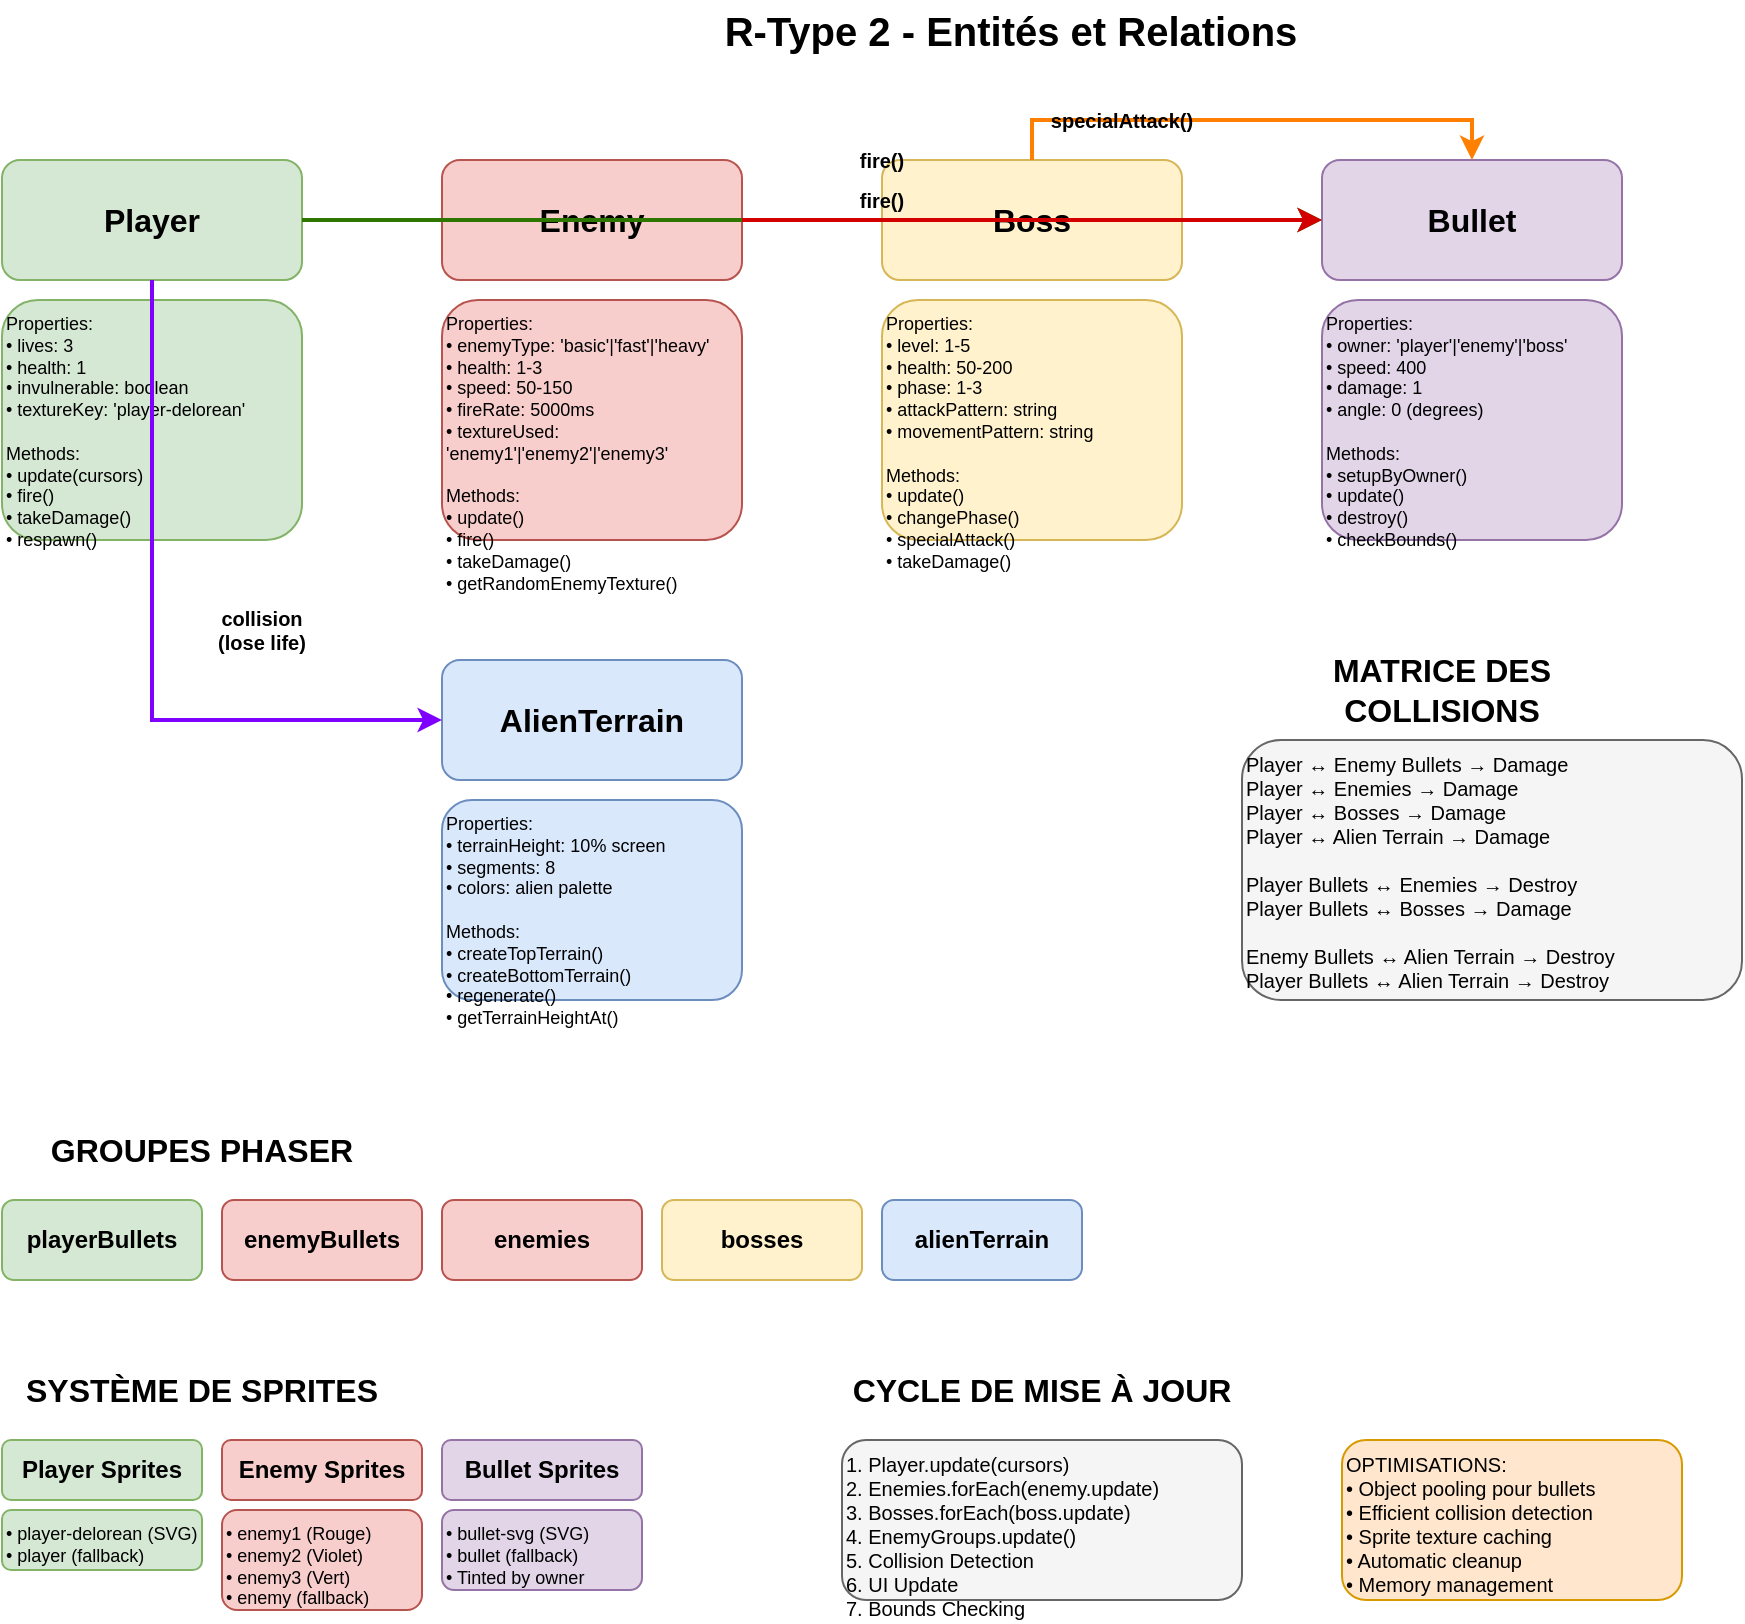 <mxfile version="22.1.16" type="device">
  <diagram name="Entités et Relations" id="entities-relations">
    <mxGraphModel dx="1422" dy="794" grid="1" gridSize="10" guides="1" tooltips="1" connect="1" arrows="1" fold="1" page="1" pageScale="1" pageWidth="1169" pageHeight="827" math="0" shadow="0">
      <root>
        <mxCell id="0" />
        <mxCell id="1" parent="0" />
        
        <!-- Titre -->
        <mxCell id="title" value="R-Type 2 - Entités et Relations" style="text;html=1;strokeColor=none;fillColor=none;align=center;verticalAlign=middle;whiteSpace=wrap;rounded=0;fontSize=20;fontStyle=1;" vertex="1" parent="1">
          <mxGeometry x="350" y="20" width="469" height="30" as="geometry" />
        </mxCell>
        
        <!-- Player -->
        <mxCell id="player-entity" value="Player" style="rounded=1;whiteSpace=wrap;html=1;fillColor=#d5e8d4;strokeColor=#82b366;fontSize=16;fontStyle=1;" vertex="1" parent="1">
          <mxGeometry x="80" y="100" width="150" height="60" as="geometry" />
        </mxCell>
        
        <mxCell id="player-props" value="Properties:&#xa;• lives: 3&#xa;• health: 1&#xa;• invulnerable: boolean&#xa;• textureKey: 'player-delorean'&#xa;&#xa;Methods:&#xa;• update(cursors)&#xa;• fire()&#xa;• takeDamage()&#xa;• respawn()" style="text;html=1;strokeColor=#82b366;fillColor=#d5e8d4;align=left;verticalAlign=top;whiteSpace=wrap;rounded=1;fontSize=9;" vertex="1" parent="1">
          <mxGeometry x="80" y="170" width="150" height="120" as="geometry" />
        </mxCell>
        
        <!-- Enemy -->
        <mxCell id="enemy-entity" value="Enemy" style="rounded=1;whiteSpace=wrap;html=1;fillColor=#f8cecc;strokeColor=#b85450;fontSize=16;fontStyle=1;" vertex="1" parent="1">
          <mxGeometry x="300" y="100" width="150" height="60" as="geometry" />
        </mxCell>
        
        <mxCell id="enemy-props" value="Properties:&#xa;• enemyType: 'basic'|'fast'|'heavy'&#xa;• health: 1-3&#xa;• speed: 50-150&#xa;• fireRate: 5000ms&#xa;• textureUsed: 'enemy1'|'enemy2'|'enemy3'&#xa;&#xa;Methods:&#xa;• update()&#xa;• fire()&#xa;• takeDamage()&#xa;• getRandomEnemyTexture()" style="text;html=1;strokeColor=#b85450;fillColor=#f8cecc;align=left;verticalAlign=top;whiteSpace=wrap;rounded=1;fontSize=9;" vertex="1" parent="1">
          <mxGeometry x="300" y="170" width="150" height="120" as="geometry" />
        </mxCell>
        
        <!-- Boss -->
        <mxCell id="boss-entity" value="Boss" style="rounded=1;whiteSpace=wrap;html=1;fillColor=#fff2cc;strokeColor=#d6b656;fontSize=16;fontStyle=1;" vertex="1" parent="1">
          <mxGeometry x="520" y="100" width="150" height="60" as="geometry" />
        </mxCell>
        
        <mxCell id="boss-props" value="Properties:&#xa;• level: 1-5&#xa;• health: 50-200&#xa;• phase: 1-3&#xa;• attackPattern: string&#xa;• movementPattern: string&#xa;&#xa;Methods:&#xa;• update()&#xa;• changePhase()&#xa;• specialAttack()&#xa;• takeDamage()" style="text;html=1;strokeColor=#d6b656;fillColor=#fff2cc;align=left;verticalAlign=top;whiteSpace=wrap;rounded=1;fontSize=9;" vertex="1" parent="1">
          <mxGeometry x="520" y="170" width="150" height="120" as="geometry" />
        </mxCell>
        
        <!-- Bullet -->
        <mxCell id="bullet-entity" value="Bullet" style="rounded=1;whiteSpace=wrap;html=1;fillColor=#e1d5e7;strokeColor=#9673a6;fontSize=16;fontStyle=1;" vertex="1" parent="1">
          <mxGeometry x="740" y="100" width="150" height="60" as="geometry" />
        </mxCell>
        
        <mxCell id="bullet-props" value="Properties:&#xa;• owner: 'player'|'enemy'|'boss'&#xa;• speed: 400&#xa;• damage: 1&#xa;• angle: 0 (degrees)&#xa;&#xa;Methods:&#xa;• setupByOwner()&#xa;• update()&#xa;• destroy()&#xa;• checkBounds()" style="text;html=1;strokeColor=#9673a6;fillColor=#e1d5e7;align=left;verticalAlign=top;whiteSpace=wrap;rounded=1;fontSize=9;" vertex="1" parent="1">
          <mxGeometry x="740" y="170" width="150" height="120" as="geometry" />
        </mxCell>
        
        <!-- AlienTerrain -->
        <mxCell id="terrain-entity" value="AlienTerrain" style="rounded=1;whiteSpace=wrap;html=1;fillColor=#dae8fc;strokeColor=#6c8ebf;fontSize=16;fontStyle=1;" vertex="1" parent="1">
          <mxGeometry x="300" y="350" width="150" height="60" as="geometry" />
        </mxCell>
        
        <mxCell id="terrain-props" value="Properties:&#xa;• terrainHeight: 10% screen&#xa;• segments: 8&#xa;• colors: alien palette&#xa;&#xa;Methods:&#xa;• createTopTerrain()&#xa;• createBottomTerrain()&#xa;• regenerate()&#xa;• getTerrainHeightAt()" style="text;html=1;strokeColor=#6c8ebf;fillColor=#dae8fc;align=left;verticalAlign=top;whiteSpace=wrap;rounded=1;fontSize=9;" vertex="1" parent="1">
          <mxGeometry x="300" y="420" width="150" height="100" as="geometry" />
        </mxCell>
        
        <!-- Relations de tir -->
        <mxCell id="player-bullet-relation" style="edgeStyle=orthogonalEdgeStyle;rounded=0;orthogonalLoop=1;jettySize=auto;html=1;exitX=1;exitY=0.5;exitDx=0;exitDy=0;entryX=0;entryY=0.5;entryDx=0;entryDy=0;strokeWidth=2;strokeColor=#2D7600;" edge="1" parent="1" source="player-entity" target="bullet-entity">
          <mxGeometry relative="1" as="geometry" />
        </mxCell>
        <mxCell id="player-bullet-label" value="fire()" style="text;html=1;strokeColor=none;fillColor=none;align=center;verticalAlign=middle;whiteSpace=wrap;rounded=0;fontSize=10;fontStyle=1;color=#2D7600;" vertex="1" parent="1">
          <mxGeometry x="500" y="110" width="40" height="20" as="geometry" />
        </mxCell>
        
        <mxCell id="enemy-bullet-relation" style="edgeStyle=orthogonalEdgeStyle;rounded=0;orthogonalLoop=1;jettySize=auto;html=1;exitX=1;exitY=0.5;exitDx=0;exitDy=0;entryX=0;entryY=0.5;entryDx=0;entryDy=0;strokeWidth=2;strokeColor=#D20100;" edge="1" parent="1" source="enemy-entity" target="bullet-entity">
          <mxGeometry relative="1" as="geometry" />
        </mxCell>
        <mxCell id="enemy-bullet-label" value="fire()" style="text;html=1;strokeColor=none;fillColor=none;align=center;verticalAlign=middle;whiteSpace=wrap;rounded=0;fontSize=10;fontStyle=1;color=#D20100;" vertex="1" parent="1">
          <mxGeometry x="500" y="90" width="40" height="20" as="geometry" />
        </mxCell>
        
        <mxCell id="boss-bullet-relation" style="edgeStyle=orthogonalEdgeStyle;rounded=0;orthogonalLoop=1;jettySize=auto;html=1;exitX=0.5;exitY=0;exitDx=0;exitDy=0;entryX=0.5;entryY=0;entryDx=0;entryDy=0;strokeWidth=2;strokeColor=#FF8000;" edge="1" parent="1" source="boss-entity" target="bullet-entity">
          <mxGeometry relative="1" as="geometry" />
        </mxCell>
        <mxCell id="boss-bullet-label" value="specialAttack()" style="text;html=1;strokeColor=none;fillColor=none;align=center;verticalAlign=middle;whiteSpace=wrap;rounded=0;fontSize=10;fontStyle=1;color=#FF8000;" vertex="1" parent="1">
          <mxGeometry x="600" y="70" width="80" height="20" as="geometry" />
        </mxCell>
        
        <!-- Relations de collision -->
        <mxCell id="player-terrain-collision" style="edgeStyle=orthogonalEdgeStyle;rounded=0;orthogonalLoop=1;jettySize=auto;html=1;exitX=0.5;exitY=1;exitDx=0;exitDy=0;entryX=0;entryY=0.5;entryDx=0;entryDy=0;strokeWidth=2;strokeColor=#7F00FF;strokeStyle=dashed;" edge="1" parent="1" source="player-entity" target="terrain-entity">
          <mxGeometry relative="1" as="geometry" />
        </mxCell>
        <mxCell id="player-terrain-label" value="collision&#xa;(lose life)" style="text;html=1;strokeColor=none;fillColor=none;align=center;verticalAlign=middle;whiteSpace=wrap;rounded=0;fontSize=10;fontStyle=1;color=#7F00FF;" vertex="1" parent="1">
          <mxGeometry x="180" y="320" width="60" height="30" as="geometry" />
        </mxCell>
        
        <!-- Groupes Phaser -->
        <mxCell id="groups-title" value="GROUPES PHASER" style="text;html=1;strokeColor=none;fillColor=none;align=center;verticalAlign=middle;whiteSpace=wrap;rounded=0;fontSize=16;fontStyle=1;" vertex="1" parent="1">
          <mxGeometry x="80" y="580" width="200" height="30" as="geometry" />
        </mxCell>
        
        <mxCell id="player-bullets-group" value="playerBullets" style="rounded=1;whiteSpace=wrap;html=1;fillColor=#d5e8d4;strokeColor=#82b366;fontSize=12;fontStyle=1;" vertex="1" parent="1">
          <mxGeometry x="80" y="620" width="100" height="40" as="geometry" />
        </mxCell>
        
        <mxCell id="enemy-bullets-group" value="enemyBullets" style="rounded=1;whiteSpace=wrap;html=1;fillColor=#f8cecc;strokeColor=#b85450;fontSize=12;fontStyle=1;" vertex="1" parent="1">
          <mxGeometry x="190" y="620" width="100" height="40" as="geometry" />
        </mxCell>
        
        <mxCell id="enemies-group" value="enemies" style="rounded=1;whiteSpace=wrap;html=1;fillColor=#f8cecc;strokeColor=#b85450;fontSize=12;fontStyle=1;" vertex="1" parent="1">
          <mxGeometry x="300" y="620" width="100" height="40" as="geometry" />
        </mxCell>
        
        <mxCell id="bosses-group" value="bosses" style="rounded=1;whiteSpace=wrap;html=1;fillColor=#fff2cc;strokeColor=#d6b656;fontSize=12;fontStyle=1;" vertex="1" parent="1">
          <mxGeometry x="410" y="620" width="100" height="40" as="geometry" />
        </mxCell>
        
        <mxCell id="alien-terrain-group" value="alienTerrain" style="rounded=1;whiteSpace=wrap;html=1;fillColor=#dae8fc;strokeColor=#6c8ebf;fontSize=12;fontStyle=1;" vertex="1" parent="1">
          <mxGeometry x="520" y="620" width="100" height="40" as="geometry" />
        </mxCell>
        
        <!-- Collisions Matrix -->
        <mxCell id="collisions-title" value="MATRICE DES COLLISIONS" style="text;html=1;strokeColor=none;fillColor=none;align=center;verticalAlign=middle;whiteSpace=wrap;rounded=0;fontSize=16;fontStyle=1;" vertex="1" parent="1">
          <mxGeometry x="700" y="350" width="200" height="30" as="geometry" />
        </mxCell>
        
        <mxCell id="collision-matrix" value="Player ↔ Enemy Bullets → Damage&#xa;Player ↔ Enemies → Damage&#xa;Player ↔ Bosses → Damage&#xa;Player ↔ Alien Terrain → Damage&#xa;&#xa;Player Bullets ↔ Enemies → Destroy&#xa;Player Bullets ↔ Bosses → Damage&#xa;&#xa;Enemy Bullets ↔ Alien Terrain → Destroy&#xa;Player Bullets ↔ Alien Terrain → Destroy" style="text;html=1;strokeColor=#666666;fillColor=#f5f5f5;align=left;verticalAlign=top;whiteSpace=wrap;rounded=1;fontSize=10;" vertex="1" parent="1">
          <mxGeometry x="700" y="390" width="250" height="130" as="geometry" />
        </mxCell>
        
        <!-- Sprite System -->
        <mxCell id="sprites-title" value="SYSTÈME DE SPRITES" style="text;html=1;strokeColor=none;fillColor=none;align=center;verticalAlign=middle;whiteSpace=wrap;rounded=0;fontSize=16;fontStyle=1;" vertex="1" parent="1">
          <mxGeometry x="80" y="700" width="200" height="30" as="geometry" />
        </mxCell>
        
        <mxCell id="player-sprites" value="Player Sprites" style="rounded=1;whiteSpace=wrap;html=1;fillColor=#d5e8d4;strokeColor=#82b366;fontSize=12;fontStyle=1;" vertex="1" parent="1">
          <mxGeometry x="80" y="740" width="100" height="30" as="geometry" />
        </mxCell>
        <mxCell id="player-sprites-detail" value="• player-delorean (SVG)&#xa;• player (fallback)" style="text;html=1;strokeColor=#82b366;fillColor=#d5e8d4;align=left;verticalAlign=top;whiteSpace=wrap;rounded=1;fontSize=9;" vertex="1" parent="1">
          <mxGeometry x="80" y="775" width="100" height="30" as="geometry" />
        </mxCell>
        
        <mxCell id="enemy-sprites" value="Enemy Sprites" style="rounded=1;whiteSpace=wrap;html=1;fillColor=#f8cecc;strokeColor=#b85450;fontSize=12;fontStyle=1;" vertex="1" parent="1">
          <mxGeometry x="190" y="740" width="100" height="30" as="geometry" />
        </mxCell>
        <mxCell id="enemy-sprites-detail" value="• enemy1 (Rouge)&#xa;• enemy2 (Violet)&#xa;• enemy3 (Vert)&#xa;• enemy (fallback)" style="text;html=1;strokeColor=#b85450;fillColor=#f8cecc;align=left;verticalAlign=top;whiteSpace=wrap;rounded=1;fontSize=9;" vertex="1" parent="1">
          <mxGeometry x="190" y="775" width="100" height="50" as="geometry" />
        </mxCell>
        
        <mxCell id="bullet-sprites" value="Bullet Sprites" style="rounded=1;whiteSpace=wrap;html=1;fillColor=#e1d5e7;strokeColor=#9673a6;fontSize=12;fontStyle=1;" vertex="1" parent="1">
          <mxGeometry x="300" y="740" width="100" height="30" as="geometry" />
        </mxCell>
        <mxCell id="bullet-sprites-detail" value="• bullet-svg (SVG)&#xa;• bullet (fallback)&#xa;• Tinted by owner" style="text;html=1;strokeColor=#9673a6;fillColor=#e1d5e7;align=left;verticalAlign=top;whiteSpace=wrap;rounded=1;fontSize=9;" vertex="1" parent="1">
          <mxGeometry x="300" y="775" width="100" height="40" as="geometry" />
        </mxCell>
        
        <!-- Update Cycle -->
        <mxCell id="update-title" value="CYCLE DE MISE À JOUR" style="text;html=1;strokeColor=none;fillColor=none;align=center;verticalAlign=middle;whiteSpace=wrap;rounded=0;fontSize=16;fontStyle=1;" vertex="1" parent="1">
          <mxGeometry x="500" y="700" width="200" height="30" as="geometry" />
        </mxCell>
        
        <mxCell id="update-order" value="1. Player.update(cursors)&#xa;2. Enemies.forEach(enemy.update)&#xa;3. Bosses.forEach(boss.update)&#xa;4. EnemyGroups.update()&#xa;5. Collision Detection&#xa;6. UI Update&#xa;7. Bounds Checking" style="text;html=1;strokeColor=#666666;fillColor=#f5f5f5;align=left;verticalAlign=top;whiteSpace=wrap;rounded=1;fontSize=10;" vertex="1" parent="1">
          <mxGeometry x="500" y="740" width="200" height="80" as="geometry" />
        </mxCell>
        
        <!-- Performance Notes -->
        <mxCell id="performance-notes" value="OPTIMISATIONS:&#xa;• Object pooling pour bullets&#xa;• Efficient collision detection&#xa;• Sprite texture caching&#xa;• Automatic cleanup&#xa;• Memory management" style="text;html=1;strokeColor=#d79b00;fillColor=#ffe6cc;align=left;verticalAlign=top;whiteSpace=wrap;rounded=1;fontSize=10;" vertex="1" parent="1">
          <mxGeometry x="750" y="740" width="170" height="80" as="geometry" />
        </mxCell>
      </root>
    </mxGraphModel>
  </diagram>
</mxfile>

